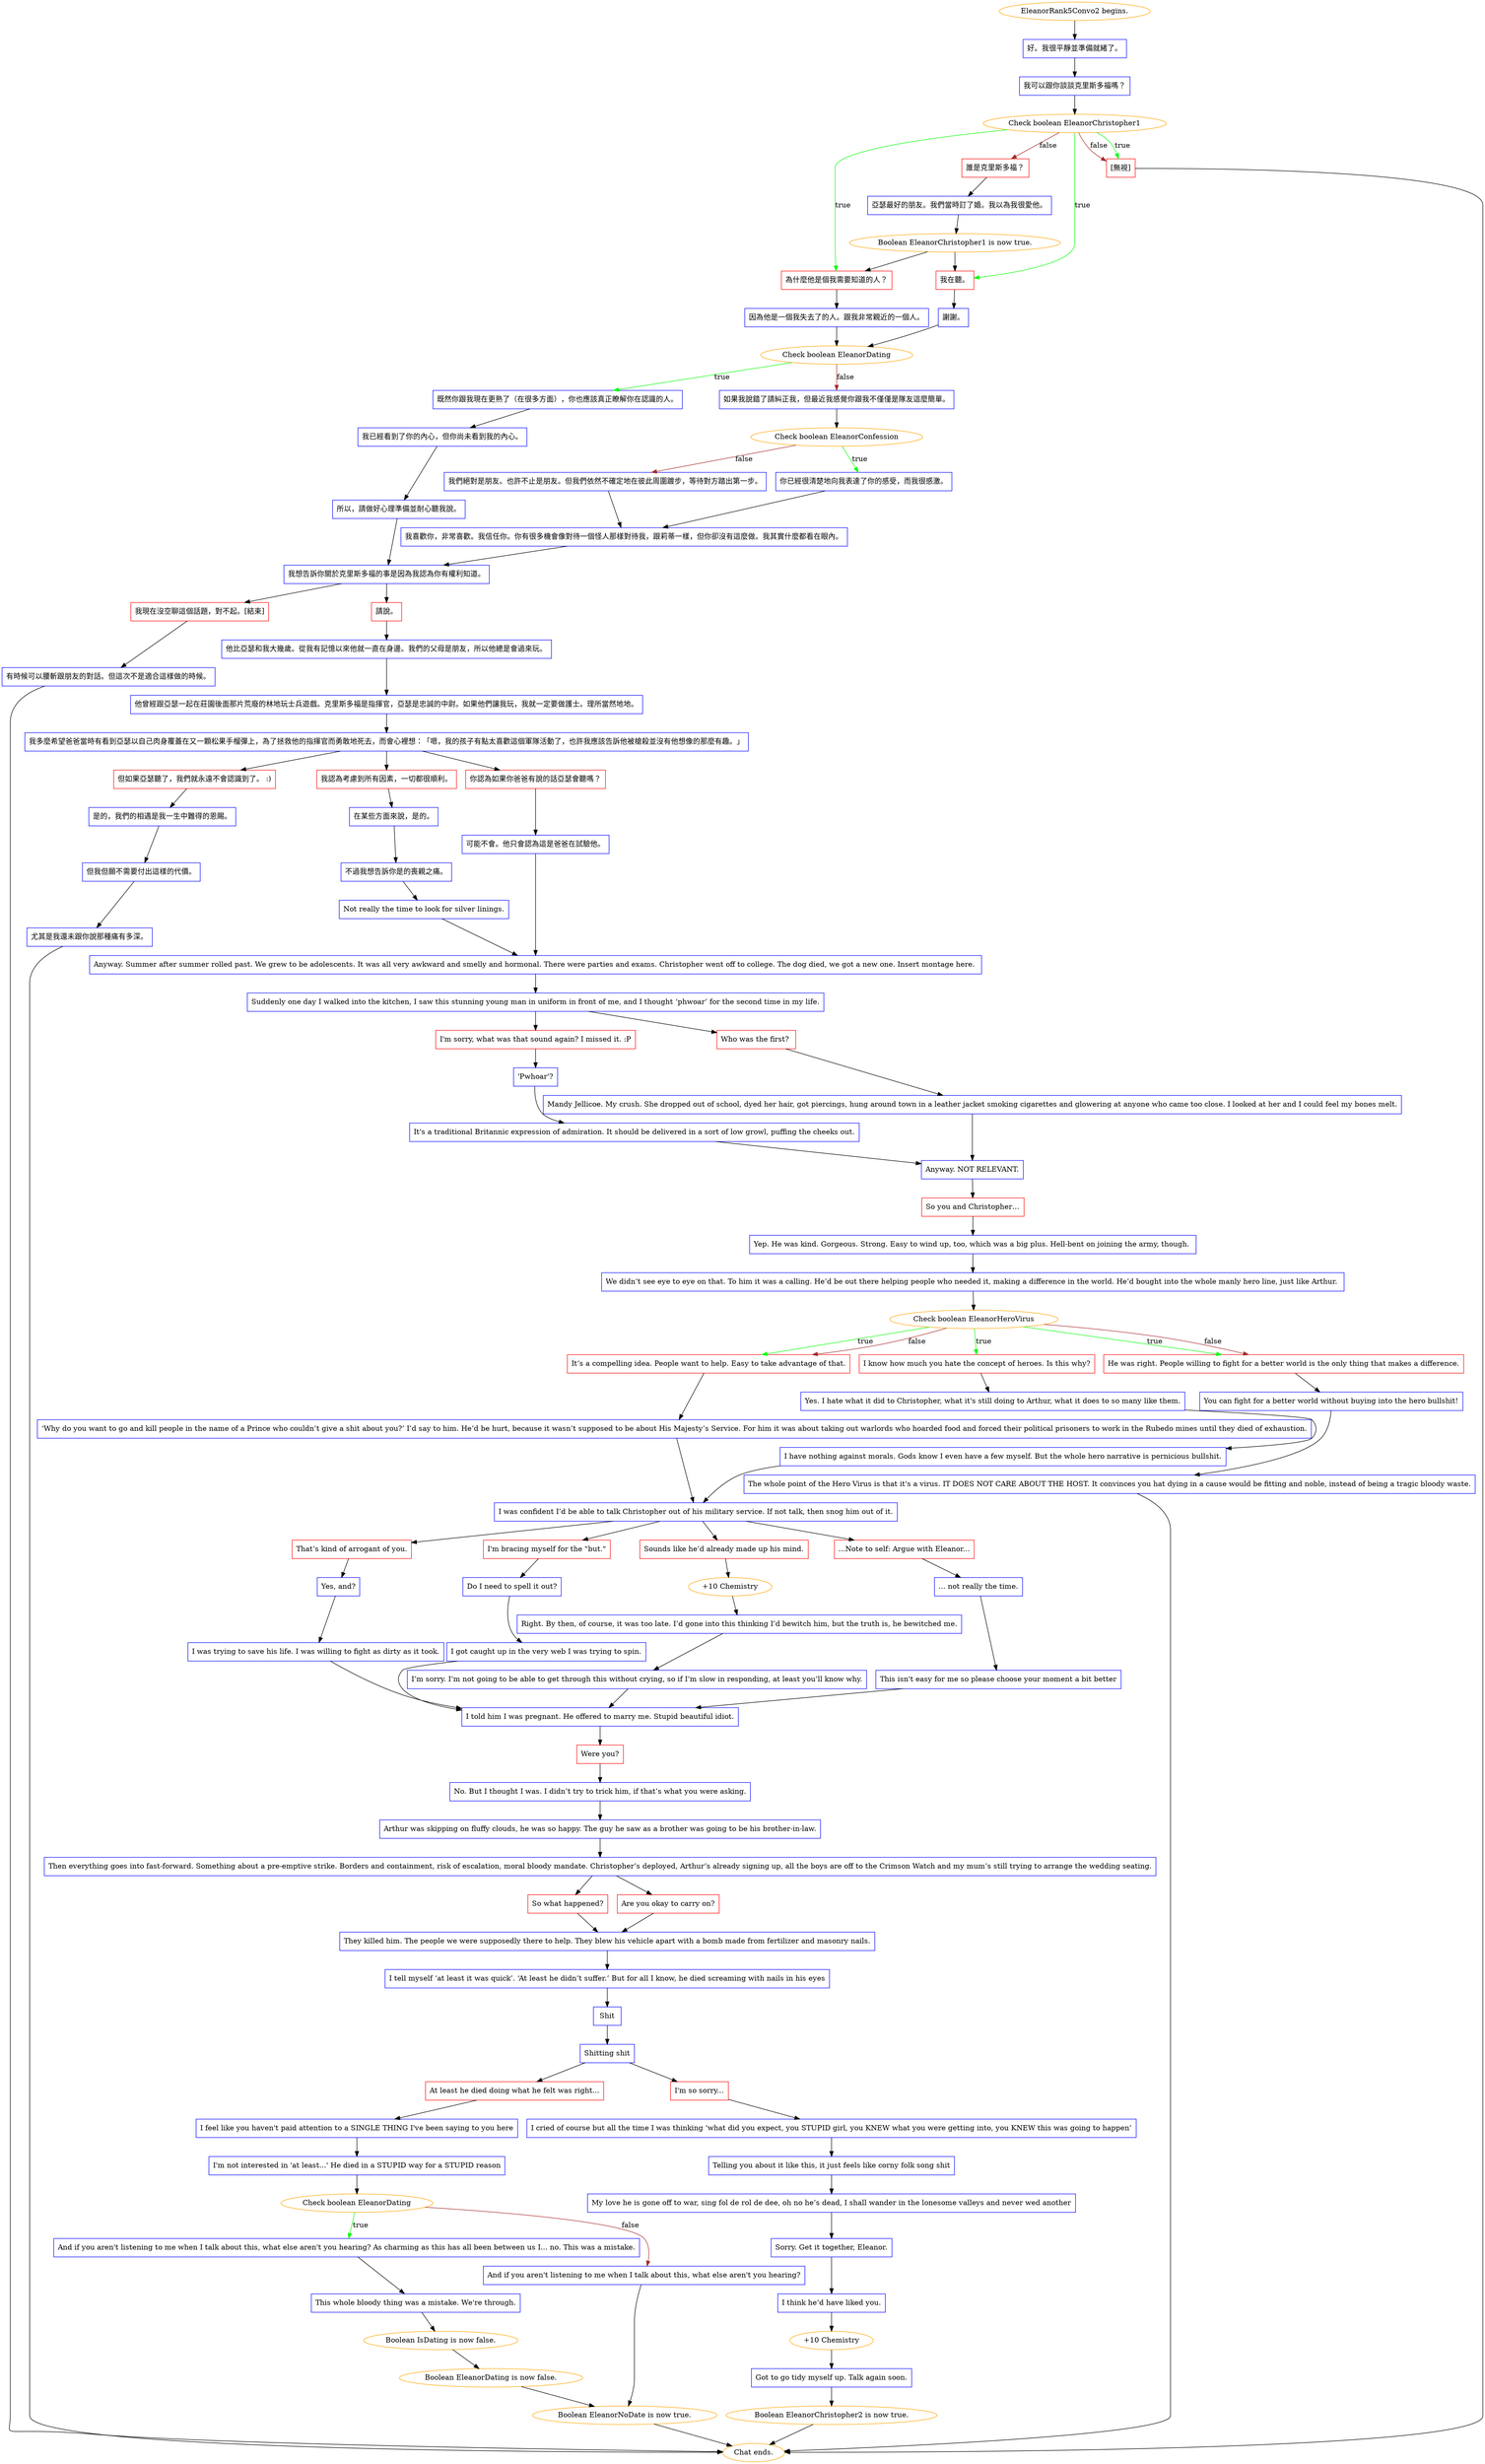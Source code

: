digraph {
	"EleanorRank5Convo2 begins." [color=orange];
		"EleanorRank5Convo2 begins." -> j4169805516;
	j4169805516 [label="好。我很平靜並準備就緒了。",shape=box,color=blue];
		j4169805516 -> j3524629621;
	j3524629621 [label="我可以跟你談談克里斯多福嗎？",shape=box,color=blue];
		j3524629621 -> j3289991134;
	j3289991134 [label="Check boolean EleanorChristopher1",color=orange];
		j3289991134 -> j3807490783 [label=true,color=green];
		j3289991134 -> j2998453993 [label=true,color=green];
		j3289991134 -> j1920036745 [label=true,color=green];
		j3289991134 -> j1492712417 [label=false,color=brown];
		j3289991134 -> j1920036745 [label=false,color=brown];
	j3807490783 [label="我在聽。",shape=box,color=red];
		j3807490783 -> j1903769849;
	j2998453993 [label="為什麼他是個我需要知道的人？",shape=box,color=red];
		j2998453993 -> j3762096353;
	j1920036745 [label="[無視]",shape=box,color=red];
		j1920036745 -> "Chat ends.";
	j1492712417 [label="誰是克里斯多福？",shape=box,color=red];
		j1492712417 -> j250299041;
	j1903769849 [label="謝謝。",shape=box,color=blue];
		j1903769849 -> j3915712395;
	j3762096353 [label="因為他是一個我失去了的人。跟我非常親近的一個人。",shape=box,color=blue];
		j3762096353 -> j3915712395;
	"Chat ends." [color=orange];
	j250299041 [label="亞瑟最好的朋友。我們當時訂了婚。我以為我很愛他。",shape=box,color=blue];
		j250299041 -> j2548860526;
	j3915712395 [label="Check boolean EleanorDating",color=orange];
		j3915712395 -> j4222629909 [label=true,color=green];
		j3915712395 -> j3370551244 [label=false,color=brown];
	j2548860526 [label="Boolean EleanorChristopher1 is now true.",color=orange];
		j2548860526 -> j3807490783;
		j2548860526 -> j2998453993;
	j4222629909 [label="既然你跟我現在更熟了（在很多方面），你也應該真正瞭解你在認識的人。",shape=box,color=blue];
		j4222629909 -> j2463537847;
	j3370551244 [label="如果我說錯了請糾正我，但最近我感覺你跟我不僅僅是隊友這麼簡單。",shape=box,color=blue];
		j3370551244 -> j62090209;
	j2463537847 [label="我已經看到了你的內心，但你尚未看到我的內心。",shape=box,color=blue];
		j2463537847 -> j1218920583;
	j62090209 [label="Check boolean EleanorConfession",color=orange];
		j62090209 -> j1803834080 [label=true,color=green];
		j62090209 -> j2332559124 [label=false,color=brown];
	j1218920583 [label="所以，請做好心理準備並耐心聽我說。",shape=box,color=blue];
		j1218920583 -> j1216097938;
	j1803834080 [label="你已經很清楚地向我表達了你的感受，而我很感激。",shape=box,color=blue];
		j1803834080 -> j3934180740;
	j2332559124 [label="我們絕對是朋友。也許不止是朋友。但我們依然不確定地在彼此周圍踱步，等待對方踏出第一步。",shape=box,color=blue];
		j2332559124 -> j3934180740;
	j1216097938 [label="我想告訴你關於克里斯多福的事是因為我認為你有權利知道。",shape=box,color=blue];
		j1216097938 -> j355522960;
		j1216097938 -> j1936022882;
	j3934180740 [label="我喜歡你，非常喜歡。我信任你。你有很多機會像對待一個怪人那樣對待我，跟莉蒂一樣，但你卻沒有這麼做。我其實什麼都看在眼內。",shape=box,color=blue];
		j3934180740 -> j1216097938;
	j355522960 [label="請說。",shape=box,color=red];
		j355522960 -> j4178208577;
	j1936022882 [label="我現在沒空聊這個話題，對不起。[結束]",shape=box,color=red];
		j1936022882 -> j978822895;
	j4178208577 [label="他比亞瑟和我大幾歲。從我有記憶以來他就一直在身邊。我們的父母是朋友，所以他總是會過來玩。",shape=box,color=blue];
		j4178208577 -> j3127449167;
	j978822895 [label="有時候可以腰斬跟朋友的對話。但這次不是適合這樣做的時候。",shape=box,color=blue];
		j978822895 -> "Chat ends.";
	j3127449167 [label="他曾經跟亞瑟一起在莊園後面那片荒廢的林地玩士兵遊戲。克里斯多福是指揮官，亞瑟是忠誠的中尉。如果他們讓我玩，我就一定要做護士。理所當然地地。",shape=box,color=blue];
		j3127449167 -> j1979278633;
	j1979278633 [label="我多麼希望爸爸當時有看到亞瑟以自己肉身覆蓋在又一顆松果手榴彈上，為了拯救他的指揮官而勇敢地死去，而會心裡想：「嗯，我的孩子有點太喜歡這個軍隊活動了，也許我應該告訴他被槍殺並沒有他想像的那麼有趣。」",shape=box,color=blue];
		j1979278633 -> j610379761;
		j1979278633 -> j3524371322;
		j1979278633 -> j3850174268;
	j610379761 [label="你認為如果你爸爸有說的話亞瑟會聽嗎？",shape=box,color=red];
		j610379761 -> j3016246714;
	j3524371322 [label="我認為考慮到所有因素，一切都很順利。",shape=box,color=red];
		j3524371322 -> j877034351;
	j3850174268 [label="但如果亞瑟聽了，我們就永遠不會認識到了。 :)",shape=box,color=red];
		j3850174268 -> j4026039499;
	j3016246714 [label="可能不會。他只會認為這是爸爸在試驗他。",shape=box,color=blue];
		j3016246714 -> j3736605031;
	j877034351 [label="在某些方面來說，是的。",shape=box,color=blue];
		j877034351 -> j944072725;
	j4026039499 [label="是的，我們的相遇是我一生中難得的恩賜。",shape=box,color=blue];
		j4026039499 -> j98784194;
	j3736605031 [label="Anyway. Summer after summer rolled past. We grew to be adolescents. It was all very awkward and smelly and hormonal. There were parties and exams. Christopher went off to college. The dog died, we got a new one. Insert montage here. ",shape=box,color=blue];
		j3736605031 -> j4156244484;
	j944072725 [label="不過我想告訴你是的喪親之痛。",shape=box,color=blue];
		j944072725 -> j3571555189;
	j98784194 [label="但我但願不需要付出這樣的代價。",shape=box,color=blue];
		j98784194 -> j505948425;
	j4156244484 [label="Suddenly one day I walked into the kitchen, I saw this stunning young man in uniform in front of me, and I thought ‘phwoar’ for the second time in my life.",shape=box,color=blue];
		j4156244484 -> j553489899;
		j4156244484 -> j3707239635;
	j3571555189 [label="Not really the time to look for silver linings.",shape=box,color=blue];
		j3571555189 -> j3736605031;
	j505948425 [label="尤其是我還未跟你說那種痛有多深。",shape=box,color=blue];
		j505948425 -> "Chat ends.";
	j553489899 [label="I'm sorry, what was that sound again? I missed it. :P",shape=box,color=red];
		j553489899 -> j101977807;
	j3707239635 [label="Who was the first? ",shape=box,color=red];
		j3707239635 -> j2051279568;
	j101977807 [label="'Pwhoar'?",shape=box,color=blue];
		j101977807 -> j3325277031;
	j2051279568 [label="Mandy Jellicoe. My crush. She dropped out of school, dyed her hair, got piercings, hung around town in a leather jacket smoking cigarettes and glowering at anyone who came too close. I looked at her and I could feel my bones melt.",shape=box,color=blue];
		j2051279568 -> j3412787634;
	j3325277031 [label="It's a traditional Britannic expression of admiration. It should be delivered in a sort of low growl, puffing the cheeks out.",shape=box,color=blue];
		j3325277031 -> j3412787634;
	j3412787634 [label="Anyway. NOT RELEVANT.",shape=box,color=blue];
		j3412787634 -> j2456197447;
	j2456197447 [label="So you and Christopher…",shape=box,color=red];
		j2456197447 -> j2947656682;
	j2947656682 [label="Yep. He was kind. Gorgeous. Strong. Easy to wind up, too, which was a big plus. Hell-bent on joining the army, though. ",shape=box,color=blue];
		j2947656682 -> j2084392234;
	j2084392234 [label="We didn’t see eye to eye on that. To him it was a calling. He’d be out there helping people who needed it, making a difference in the world. He’d bought into the whole manly hero line, just like Arthur. ",shape=box,color=blue];
		j2084392234 -> j912123238;
	j912123238 [label="Check boolean EleanorHeroVirus",color=orange];
		j912123238 -> j456603239 [label=true,color=green];
		j912123238 -> j787917947 [label=true,color=green];
		j912123238 -> j1831656656 [label=true,color=green];
		j912123238 -> j787917947 [label=false,color=brown];
		j912123238 -> j1831656656 [label=false,color=brown];
	j456603239 [label="I know how much you hate the concept of heroes. Is this why?",shape=box,color=red];
		j456603239 -> j2689210579;
	j787917947 [label="He was right. People willing to fight for a better world is the only thing that makes a difference.",shape=box,color=red];
		j787917947 -> j1525891699;
	j1831656656 [label="It’s a compelling idea. People want to help. Easy to take advantage of that.",shape=box,color=red];
		j1831656656 -> j2816120904;
	j2689210579 [label="Yes. I hate what it did to Christopher, what it's still doing to Arthur, what it does to so many like them.",shape=box,color=blue];
		j2689210579 -> j3219951368;
	j1525891699 [label="You can fight for a better world without buying into the hero bullshit!",shape=box,color=blue];
		j1525891699 -> j2443865196;
	j2816120904 [label="‘Why do you want to go and kill people in the name of a Prince who couldn’t give a shit about you?’ I’d say to him. He’d be hurt, because it wasn’t supposed to be about His Majesty’s Service. For him it was about taking out warlords who hoarded food and forced their political prisoners to work in the Rubedo mines until they died of exhaustion.",shape=box,color=blue];
		j2816120904 -> j1832685547;
	j3219951368 [label="I have nothing against morals. Gods know I even have a few myself. But the whole hero narrative is pernicious bullshit.",shape=box,color=blue];
		j3219951368 -> j1832685547;
	j2443865196 [label="The whole point of the Hero Virus is that it's a virus. IT DOES NOT CARE ABOUT THE HOST. It convinces you hat dying in a cause would be fitting and noble, instead of being a tragic bloody waste.",shape=box,color=blue];
		j2443865196 -> "Chat ends.";
	j1832685547 [label="I was confident I’d be able to talk Christopher out of his military service. If not talk, then snog him out of it.",shape=box,color=blue];
		j1832685547 -> j1659642665;
		j1832685547 -> j970568981;
		j1832685547 -> j1946471541;
		j1832685547 -> j3665314535;
	j1659642665 [label="That’s kind of arrogant of you.",shape=box,color=red];
		j1659642665 -> j739154238;
	j970568981 [label="I'm bracing myself for the \"but.\"",shape=box,color=red];
		j970568981 -> j1372579000;
	j1946471541 [label="Sounds like he’d already made up his mind.",shape=box,color=red];
		j1946471541 -> j1194846679;
	j3665314535 [label="...Note to self: Argue with Eleanor...",shape=box,color=red];
		j3665314535 -> j3240052292;
	j739154238 [label="Yes, and?",shape=box,color=blue];
		j739154238 -> j3371059388;
	j1372579000 [label="Do I need to spell it out?",shape=box,color=blue];
		j1372579000 -> j3878281962;
	j1194846679 [label="+10 Chemistry",color=orange];
		j1194846679 -> j2645215442;
	j3240052292 [label="... not really the time.",shape=box,color=blue];
		j3240052292 -> j3898533703;
	j3371059388 [label="I was trying to save his life. I was willing to fight as dirty as it took.",shape=box,color=blue];
		j3371059388 -> j2567830834;
	j3878281962 [label="I got caught up in the very web I was trying to spin.",shape=box,color=blue];
		j3878281962 -> j2567830834;
	j2645215442 [label="Right. By then, of course, it was too late. I’d gone into this thinking I’d bewitch him, but the truth is, he bewitched me.",shape=box,color=blue];
		j2645215442 -> j1175376697;
	j3898533703 [label="This isn't easy for me so please choose your moment a bit better",shape=box,color=blue];
		j3898533703 -> j2567830834;
	j2567830834 [label="I told him I was pregnant. He offered to marry me. Stupid beautiful idiot.",shape=box,color=blue];
		j2567830834 -> j4228401323;
	j1175376697 [label="I’m sorry. I’m not going to be able to get through this without crying, so if I’m slow in responding, at least you’ll know why.",shape=box,color=blue];
		j1175376697 -> j2567830834;
	j4228401323 [label="Were you?",shape=box,color=red];
		j4228401323 -> j1957295317;
	j1957295317 [label="No. But I thought I was. I didn’t try to trick him, if that’s what you were asking.",shape=box,color=blue];
		j1957295317 -> j2787740636;
	j2787740636 [label="Arthur was skipping on fluffy clouds, he was so happy. The guy he saw as a brother was going to be his brother-in-law.",shape=box,color=blue];
		j2787740636 -> j97333686;
	j97333686 [label="Then everything goes into fast-forward. Something about a pre-emptive strike. Borders and containment, risk of escalation, moral bloody mandate. Christopher’s deployed, Arthur’s already signing up, all the boys are off to the Crimson Watch and my mum’s still trying to arrange the wedding seating.",shape=box,color=blue];
		j97333686 -> j190019216;
		j97333686 -> j2804052682;
	j190019216 [label="So what happened?",shape=box,color=red];
		j190019216 -> j4102316440;
	j2804052682 [label="Are you okay to carry on?",shape=box,color=red];
		j2804052682 -> j4102316440;
	j4102316440 [label="They killed him. The people we were supposedly there to help. They blew his vehicle apart with a bomb made from fertilizer and masonry nails.",shape=box,color=blue];
		j4102316440 -> j885777353;
	j885777353 [label="I tell myself ‘at least it was quick’. ‘At least he didn’t suffer.’ But for all I know, he died screaming with nails in his eyes",shape=box,color=blue];
		j885777353 -> j1830181752;
	j1830181752 [label="Shit",shape=box,color=blue];
		j1830181752 -> j3038633941;
	j3038633941 [label="Shitting shit",shape=box,color=blue];
		j3038633941 -> j3114591196;
		j3038633941 -> j3761844670;
	j3114591196 [label="At least he died doing what he felt was right...",shape=box,color=red];
		j3114591196 -> j2318097604;
	j3761844670 [label="I'm so sorry...",shape=box,color=red];
		j3761844670 -> j1194992646;
	j2318097604 [label="I feel like you haven't paid attention to a SINGLE THING I've been saying to you here",shape=box,color=blue];
		j2318097604 -> j3022381554;
	j1194992646 [label="I cried of course but all the time I was thinking ‘what did you expect, you STUPID girl, you KNEW what you were getting into, you KNEW this was going to happen’",shape=box,color=blue];
		j1194992646 -> j987208663;
	j3022381554 [label="I'm not interested in 'at least...' He died in a STUPID way for a STUPID reason",shape=box,color=blue];
		j3022381554 -> j1270441115;
	j987208663 [label="Telling you about it like this, it just feels like corny folk song shit",shape=box,color=blue];
		j987208663 -> j1221135688;
	j1270441115 [label="Check boolean EleanorDating",color=orange];
		j1270441115 -> j1499611048 [label=true,color=green];
		j1270441115 -> j810674661 [label=false,color=brown];
	j1221135688 [label="My love he is gone off to war, sing fol de rol de dee, oh no he’s dead, I shall wander in the lonesome valleys and never wed another",shape=box,color=blue];
		j1221135688 -> j3310651143;
	j1499611048 [label="And if you aren't listening to me when I talk about this, what else aren't you hearing? As charming as this has all been between us I... no. This was a mistake.",shape=box,color=blue];
		j1499611048 -> j2151352063;
	j810674661 [label="And if you aren't listening to me when I talk about this, what else aren't you hearing?",shape=box,color=blue];
		j810674661 -> j2864742878;
	j3310651143 [label="Sorry. Get it together, Eleanor.",shape=box,color=blue];
		j3310651143 -> j1611744256;
	j2151352063 [label="This whole bloody thing was a mistake. We're through.",shape=box,color=blue];
		j2151352063 -> j137729777;
	j2864742878 [label="Boolean EleanorNoDate is now true.",color=orange];
		j2864742878 -> "Chat ends.";
	j1611744256 [label="I think he’d have liked you.",shape=box,color=blue];
		j1611744256 -> j1967035376;
	j137729777 [label="Boolean IsDating is now false.",color=orange];
		j137729777 -> j1197105538;
	j1967035376 [label="+10 Chemistry",color=orange];
		j1967035376 -> j447642686;
	j1197105538 [label="Boolean EleanorDating is now false.",color=orange];
		j1197105538 -> j2864742878;
	j447642686 [label="Got to go tidy myself up. Talk again soon.",shape=box,color=blue];
		j447642686 -> j1022074195;
	j1022074195 [label="Boolean EleanorChristopher2 is now true.",color=orange];
		j1022074195 -> "Chat ends.";
}